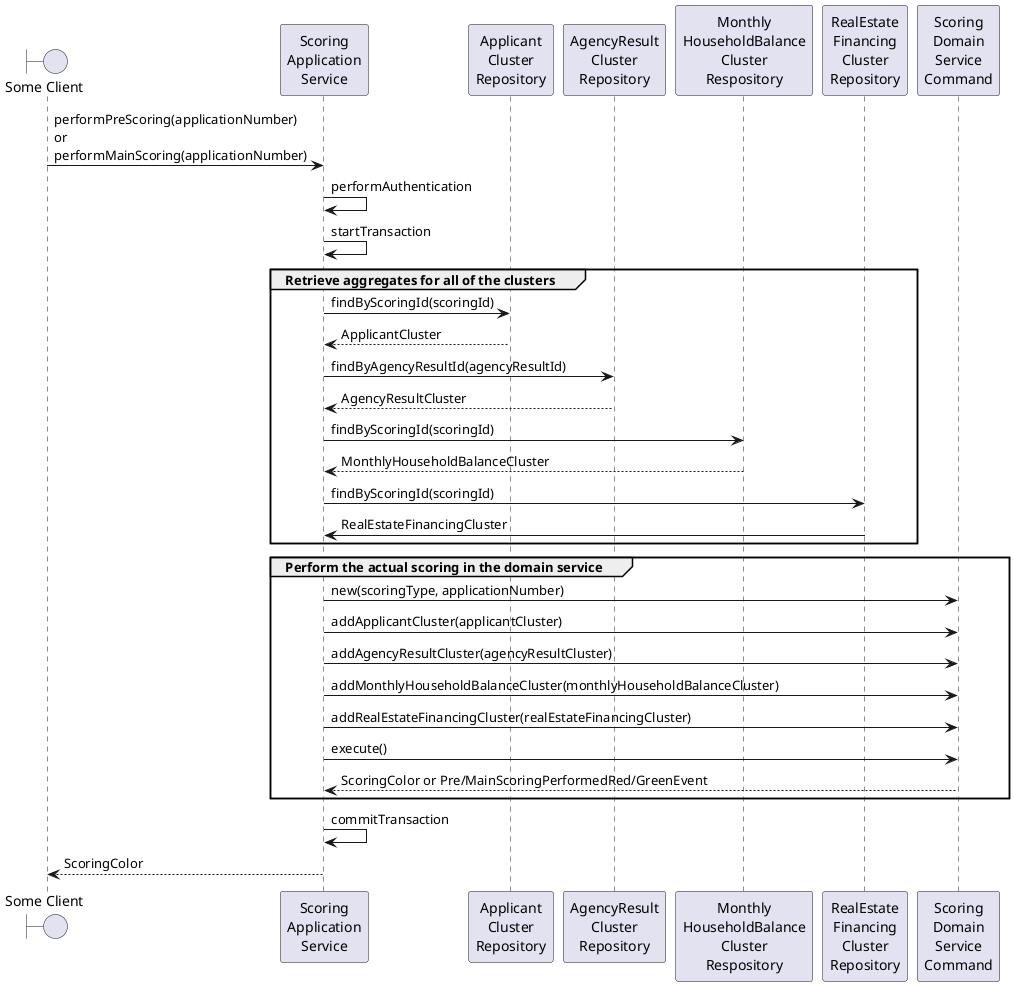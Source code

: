 @startuml
boundary SomeClient as "Some Client" order 5
participant ScoringApplicationService as "Scoring\nApplication\nService" order 10
participant ScoringDomainServiceCommand as "Scoring\nDomain\nService\nCommand" order 70
participant ApplicantClusterRepository as "Applicant\nCluster\nRepository" order 30
participant AgencyResultClusterRepository as "AgencyResult\nCluster\nRepository" order 40
participant MonthlyHouseholdBalanceClusterRespository as "Monthly\nHouseholdBalance\nCluster\nRespository" order 50
participant RealEstateFinancingClusterRepository as "RealEstate\nFinancing\nCluster\nRepository" order 60

SomeClient -> ScoringApplicationService: performPreScoring(applicationNumber)\nor\nperformMainScoring(applicationNumber)

ScoringApplicationService -> ScoringApplicationService: performAuthentication
ScoringApplicationService -> ScoringApplicationService: startTransaction
group Retrieve aggregates for all of the clusters
ScoringApplicationService -> ApplicantClusterRepository: findByScoringId(scoringId)
ApplicantClusterRepository --> ScoringApplicationService: ApplicantCluster
ScoringApplicationService -> AgencyResultClusterRepository: findByAgencyResultId(agencyResultId)
AgencyResultClusterRepository --> ScoringApplicationService: AgencyResultCluster
ScoringApplicationService -> MonthlyHouseholdBalanceClusterRespository: findByScoringId(scoringId)
MonthlyHouseholdBalanceClusterRespository --> ScoringApplicationService: MonthlyHouseholdBalanceCluster
ScoringApplicationService -> RealEstateFinancingClusterRepository: findByScoringId(scoringId)
RealEstateFinancingClusterRepository -> ScoringApplicationService: RealEstateFinancingCluster
end

group Perform the actual scoring in the domain service
ScoringApplicationService -> ScoringDomainServiceCommand: new(scoringType, applicationNumber)
ScoringApplicationService -> ScoringDomainServiceCommand: addApplicantCluster(applicantCluster)
ScoringApplicationService -> ScoringDomainServiceCommand: addAgencyResultCluster(agencyResultCluster)
ScoringApplicationService -> ScoringDomainServiceCommand: addMonthlyHouseholdBalanceCluster(monthlyHouseholdBalanceCluster)
ScoringApplicationService -> ScoringDomainServiceCommand: addRealEstateFinancingCluster(realEstateFinancingCluster)
ScoringApplicationService -> ScoringDomainServiceCommand: execute()
ScoringDomainServiceCommand --> ScoringApplicationService: ScoringColor or Pre/MainScoringPerformedRed/GreenEvent
end

ScoringApplicationService -> ScoringApplicationService: commitTransaction
ScoringApplicationService --> SomeClient: ScoringColor
@enduml